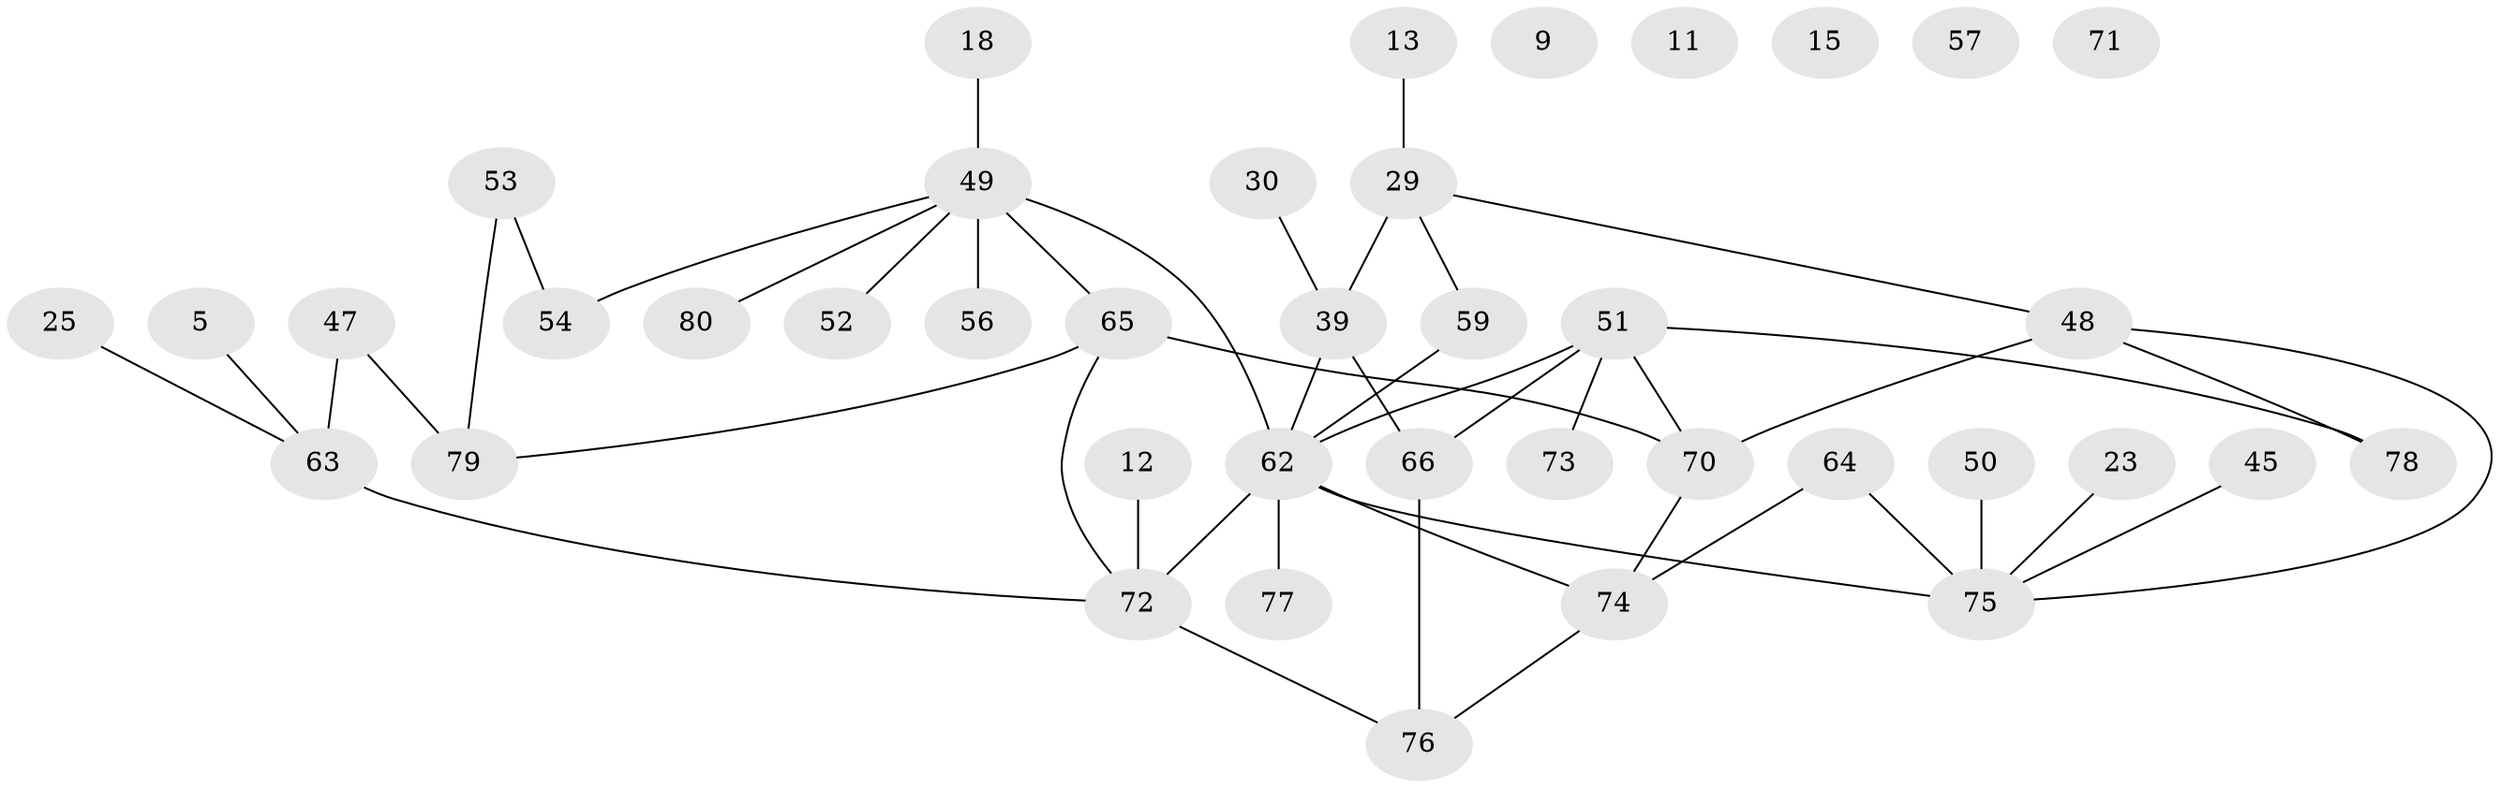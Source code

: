 // original degree distribution, {2: 0.2625, 1: 0.2375, 3: 0.225, 0: 0.0625, 4: 0.1125, 5: 0.075, 7: 0.0125, 8: 0.0125}
// Generated by graph-tools (version 1.1) at 2025/43/03/04/25 21:43:31]
// undirected, 40 vertices, 47 edges
graph export_dot {
graph [start="1"]
  node [color=gray90,style=filled];
  5;
  9;
  11;
  12;
  13 [super="+4"];
  15;
  18;
  23 [super="+21"];
  25;
  29 [super="+19"];
  30;
  39 [super="+38"];
  45;
  47;
  48 [super="+26"];
  49;
  50 [super="+35"];
  51 [super="+40+37"];
  52 [super="+42"];
  53 [super="+2+3"];
  54;
  56;
  57;
  59 [super="+8+33"];
  62 [super="+60+32+61"];
  63;
  64;
  65 [super="+6"];
  66 [super="+7"];
  70 [super="+58"];
  71;
  72 [super="+34+67"];
  73;
  74 [super="+1+36+55"];
  75 [super="+24+69"];
  76 [super="+68"];
  77;
  78;
  79 [super="+44"];
  80 [super="+20"];
  5 -- 63;
  12 -- 72;
  13 -- 29;
  18 -- 49;
  23 -- 75;
  25 -- 63;
  29 -- 39 [weight=3];
  29 -- 48;
  29 -- 59;
  30 -- 39;
  39 -- 62 [weight=3];
  39 -- 66;
  45 -- 75;
  47 -- 63;
  47 -- 79;
  48 -- 78;
  48 -- 75;
  48 -- 70;
  49 -- 54;
  49 -- 56;
  49 -- 65;
  49 -- 80;
  49 -- 62 [weight=2];
  49 -- 52;
  50 -- 75;
  51 -- 66 [weight=2];
  51 -- 73;
  51 -- 78;
  51 -- 62;
  51 -- 70;
  53 -- 54;
  53 -- 79;
  59 -- 62;
  62 -- 77 [weight=2];
  62 -- 75 [weight=2];
  62 -- 72 [weight=2];
  62 -- 74;
  63 -- 72 [weight=2];
  64 -- 74;
  64 -- 75;
  65 -- 79;
  65 -- 72;
  65 -- 70;
  66 -- 76 [weight=2];
  70 -- 74;
  72 -- 76;
  74 -- 76;
}
